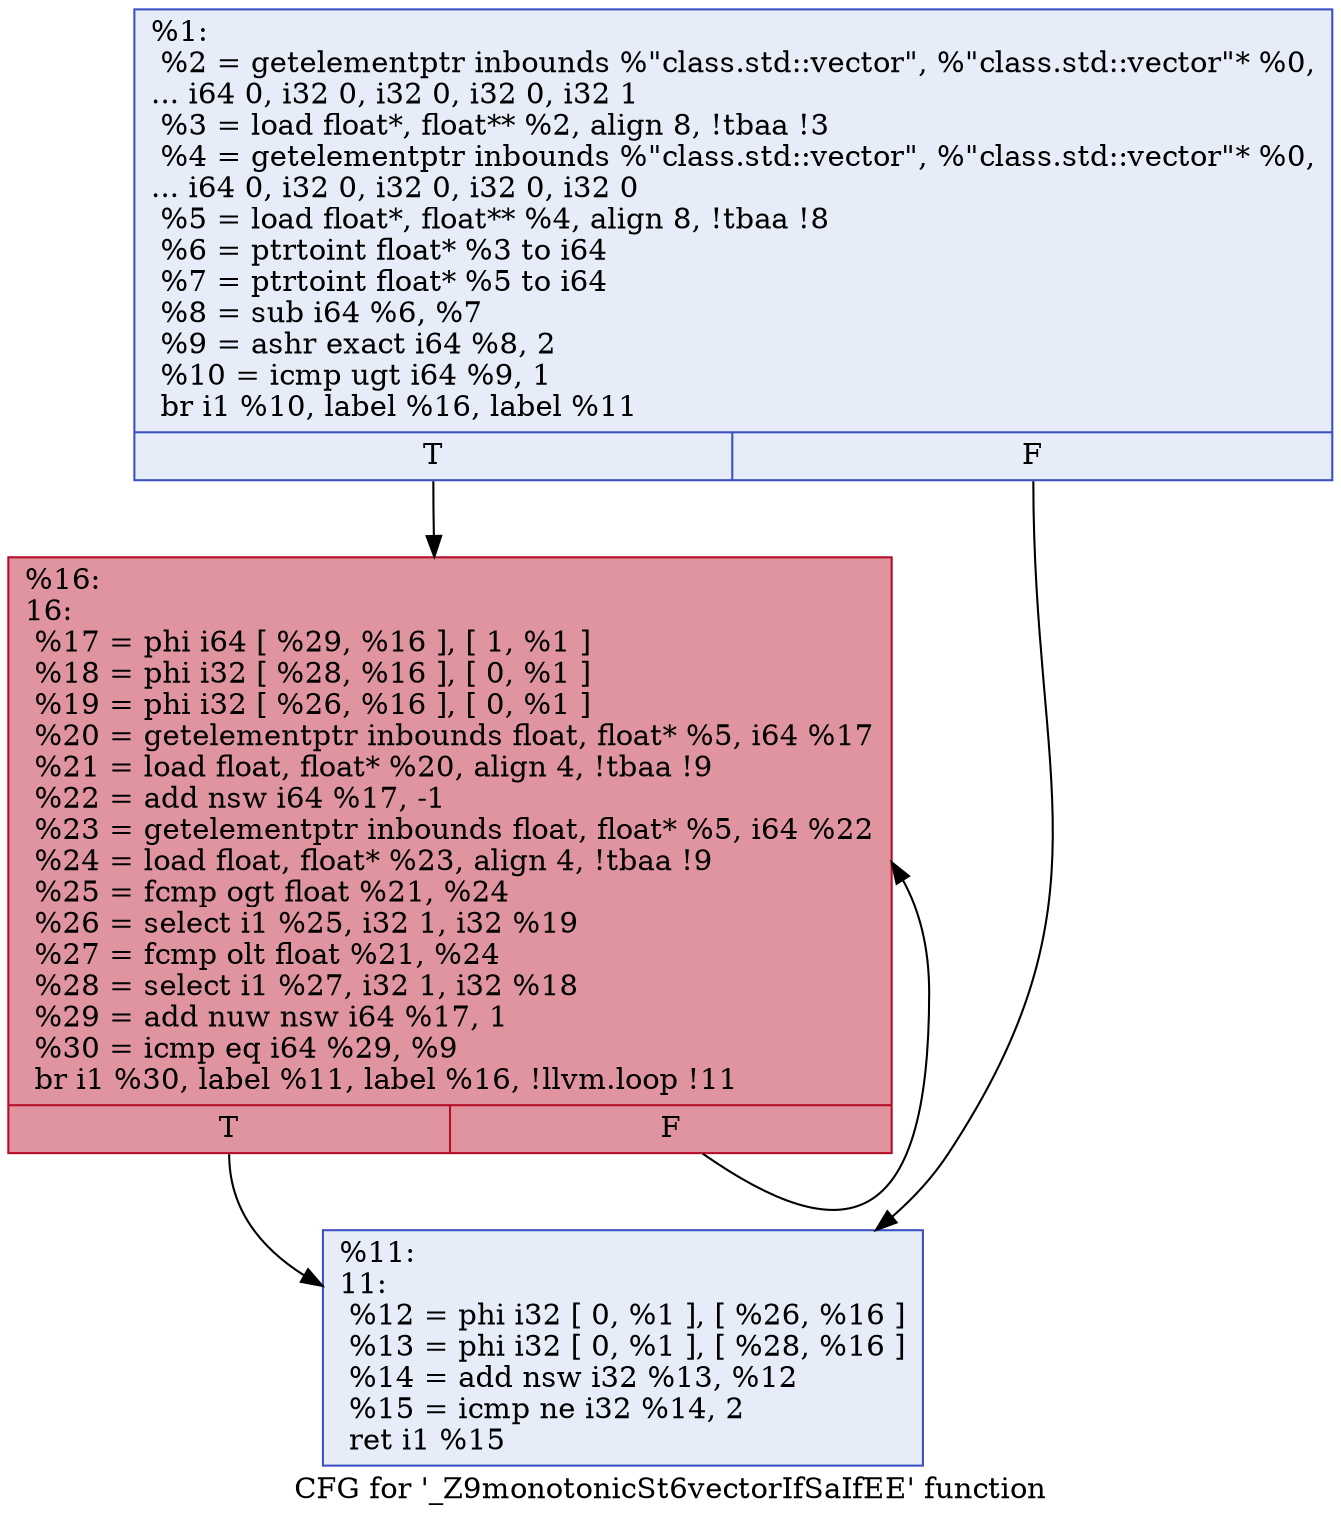 digraph "CFG for '_Z9monotonicSt6vectorIfSaIfEE' function" {
	label="CFG for '_Z9monotonicSt6vectorIfSaIfEE' function";

	Node0x55d019bc8f30 [shape=record,color="#3d50c3ff", style=filled, fillcolor="#c7d7f070",label="{%1:\l  %2 = getelementptr inbounds %\"class.std::vector\", %\"class.std::vector\"* %0,\l... i64 0, i32 0, i32 0, i32 0, i32 1\l  %3 = load float*, float** %2, align 8, !tbaa !3\l  %4 = getelementptr inbounds %\"class.std::vector\", %\"class.std::vector\"* %0,\l... i64 0, i32 0, i32 0, i32 0, i32 0\l  %5 = load float*, float** %4, align 8, !tbaa !8\l  %6 = ptrtoint float* %3 to i64\l  %7 = ptrtoint float* %5 to i64\l  %8 = sub i64 %6, %7\l  %9 = ashr exact i64 %8, 2\l  %10 = icmp ugt i64 %9, 1\l  br i1 %10, label %16, label %11\l|{<s0>T|<s1>F}}"];
	Node0x55d019bc8f30:s0 -> Node0x55d019bca3e0;
	Node0x55d019bc8f30:s1 -> Node0x55d019bca930;
	Node0x55d019bca930 [shape=record,color="#3d50c3ff", style=filled, fillcolor="#c7d7f070",label="{%11:\l11:                                               \l  %12 = phi i32 [ 0, %1 ], [ %26, %16 ]\l  %13 = phi i32 [ 0, %1 ], [ %28, %16 ]\l  %14 = add nsw i32 %13, %12\l  %15 = icmp ne i32 %14, 2\l  ret i1 %15\l}"];
	Node0x55d019bca3e0 [shape=record,color="#b70d28ff", style=filled, fillcolor="#b70d2870",label="{%16:\l16:                                               \l  %17 = phi i64 [ %29, %16 ], [ 1, %1 ]\l  %18 = phi i32 [ %28, %16 ], [ 0, %1 ]\l  %19 = phi i32 [ %26, %16 ], [ 0, %1 ]\l  %20 = getelementptr inbounds float, float* %5, i64 %17\l  %21 = load float, float* %20, align 4, !tbaa !9\l  %22 = add nsw i64 %17, -1\l  %23 = getelementptr inbounds float, float* %5, i64 %22\l  %24 = load float, float* %23, align 4, !tbaa !9\l  %25 = fcmp ogt float %21, %24\l  %26 = select i1 %25, i32 1, i32 %19\l  %27 = fcmp olt float %21, %24\l  %28 = select i1 %27, i32 1, i32 %18\l  %29 = add nuw nsw i64 %17, 1\l  %30 = icmp eq i64 %29, %9\l  br i1 %30, label %11, label %16, !llvm.loop !11\l|{<s0>T|<s1>F}}"];
	Node0x55d019bca3e0:s0 -> Node0x55d019bca930;
	Node0x55d019bca3e0:s1 -> Node0x55d019bca3e0;
}

